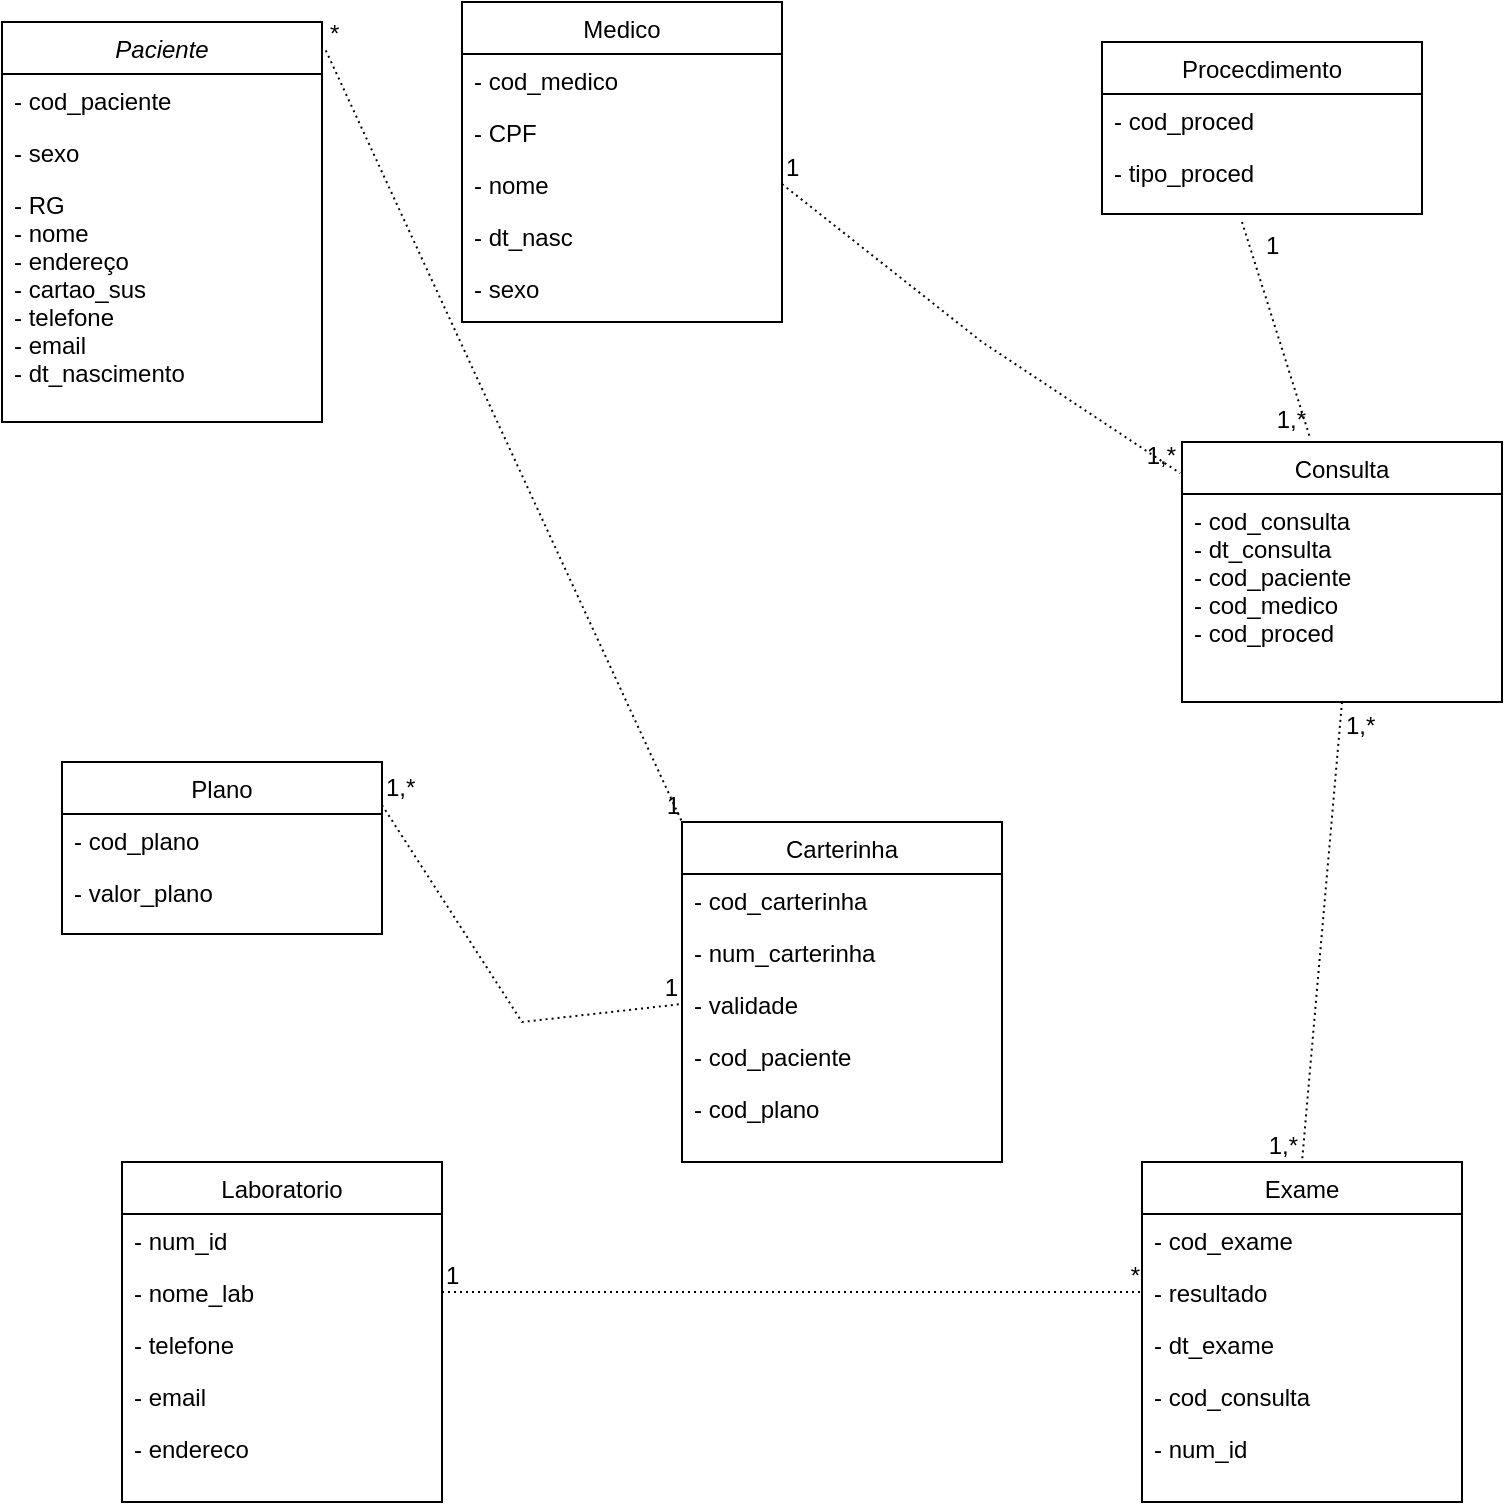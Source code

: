 <mxfile version="21.8.1" type="google">
  <diagram id="C5RBs43oDa-KdzZeNtuy" name="Page-1">
    <mxGraphModel grid="1" page="1" gridSize="10" guides="1" tooltips="1" connect="1" arrows="1" fold="1" pageScale="1" pageWidth="827" pageHeight="1169" math="0" shadow="0">
      <root>
        <mxCell id="WIyWlLk6GJQsqaUBKTNV-0" />
        <mxCell id="WIyWlLk6GJQsqaUBKTNV-1" parent="WIyWlLk6GJQsqaUBKTNV-0" />
        <mxCell id="zkfFHV4jXpPFQw0GAbJ--0" value="Paciente" style="swimlane;fontStyle=2;align=center;verticalAlign=top;childLayout=stackLayout;horizontal=1;startSize=26;horizontalStack=0;resizeParent=1;resizeLast=0;collapsible=1;marginBottom=0;rounded=0;shadow=0;strokeWidth=1;" vertex="1" parent="WIyWlLk6GJQsqaUBKTNV-1">
          <mxGeometry x="10" y="30" width="160" height="200" as="geometry">
            <mxRectangle x="40" y="40" width="160" height="26" as="alternateBounds" />
          </mxGeometry>
        </mxCell>
        <mxCell id="zkfFHV4jXpPFQw0GAbJ--1" value="- cod_paciente" style="text;align=left;verticalAlign=top;spacingLeft=4;spacingRight=4;overflow=hidden;rotatable=0;points=[[0,0.5],[1,0.5]];portConstraint=eastwest;" vertex="1" parent="zkfFHV4jXpPFQw0GAbJ--0">
          <mxGeometry y="26" width="160" height="26" as="geometry" />
        </mxCell>
        <mxCell id="zkfFHV4jXpPFQw0GAbJ--2" value="- sexo" style="text;align=left;verticalAlign=top;spacingLeft=4;spacingRight=4;overflow=hidden;rotatable=0;points=[[0,0.5],[1,0.5]];portConstraint=eastwest;rounded=0;shadow=0;html=0;" vertex="1" parent="zkfFHV4jXpPFQw0GAbJ--0">
          <mxGeometry y="52" width="160" height="26" as="geometry" />
        </mxCell>
        <mxCell id="zkfFHV4jXpPFQw0GAbJ--3" value="- RG&#xa;- nome&#xa;- endereço&#xa;- cartao_sus&#xa;- telefone&#xa;- email&#xa;- dt_nascimento" style="text;align=left;verticalAlign=top;spacingLeft=4;spacingRight=4;overflow=hidden;rotatable=0;points=[[0,0.5],[1,0.5]];portConstraint=eastwest;rounded=0;shadow=0;html=0;" vertex="1" parent="zkfFHV4jXpPFQw0GAbJ--0">
          <mxGeometry y="78" width="160" height="122" as="geometry" />
        </mxCell>
        <mxCell id="zkfFHV4jXpPFQw0GAbJ--6" value="Procecdimento" style="swimlane;fontStyle=0;align=center;verticalAlign=top;childLayout=stackLayout;horizontal=1;startSize=26;horizontalStack=0;resizeParent=1;resizeLast=0;collapsible=1;marginBottom=0;rounded=0;shadow=0;strokeWidth=1;" vertex="1" parent="WIyWlLk6GJQsqaUBKTNV-1">
          <mxGeometry x="560" y="40" width="160" height="86" as="geometry">
            <mxRectangle x="130" y="380" width="160" height="26" as="alternateBounds" />
          </mxGeometry>
        </mxCell>
        <mxCell id="zkfFHV4jXpPFQw0GAbJ--7" value="- cod_proced" style="text;align=left;verticalAlign=top;spacingLeft=4;spacingRight=4;overflow=hidden;rotatable=0;points=[[0,0.5],[1,0.5]];portConstraint=eastwest;" vertex="1" parent="zkfFHV4jXpPFQw0GAbJ--6">
          <mxGeometry y="26" width="160" height="26" as="geometry" />
        </mxCell>
        <mxCell id="zkfFHV4jXpPFQw0GAbJ--8" value="- tipo_proced" style="text;align=left;verticalAlign=top;spacingLeft=4;spacingRight=4;overflow=hidden;rotatable=0;points=[[0,0.5],[1,0.5]];portConstraint=eastwest;rounded=0;shadow=0;html=0;" vertex="1" parent="zkfFHV4jXpPFQw0GAbJ--6">
          <mxGeometry y="52" width="160" height="26" as="geometry" />
        </mxCell>
        <mxCell id="zkfFHV4jXpPFQw0GAbJ--13" value="Consulta" style="swimlane;fontStyle=0;align=center;verticalAlign=top;childLayout=stackLayout;horizontal=1;startSize=26;horizontalStack=0;resizeParent=1;resizeLast=0;collapsible=1;marginBottom=0;rounded=0;shadow=0;strokeWidth=1;" vertex="1" parent="WIyWlLk6GJQsqaUBKTNV-1">
          <mxGeometry x="600" y="240" width="160" height="130" as="geometry">
            <mxRectangle x="340" y="380" width="170" height="26" as="alternateBounds" />
          </mxGeometry>
        </mxCell>
        <mxCell id="zkfFHV4jXpPFQw0GAbJ--14" value="- cod_consulta&#xa;- dt_consulta&#xa;- cod_paciente&#xa;- cod_medico&#xa;- cod_proced" style="text;align=left;verticalAlign=top;spacingLeft=4;spacingRight=4;overflow=hidden;rotatable=0;points=[[0,0.5],[1,0.5]];portConstraint=eastwest;" vertex="1" parent="zkfFHV4jXpPFQw0GAbJ--13">
          <mxGeometry y="26" width="160" height="94" as="geometry" />
        </mxCell>
        <mxCell id="zkfFHV4jXpPFQw0GAbJ--17" value="Medico" style="swimlane;fontStyle=0;align=center;verticalAlign=top;childLayout=stackLayout;horizontal=1;startSize=26;horizontalStack=0;resizeParent=1;resizeLast=0;collapsible=1;marginBottom=0;rounded=0;shadow=0;strokeWidth=1;" vertex="1" parent="WIyWlLk6GJQsqaUBKTNV-1">
          <mxGeometry x="240" y="20" width="160" height="160" as="geometry">
            <mxRectangle x="550" y="140" width="160" height="26" as="alternateBounds" />
          </mxGeometry>
        </mxCell>
        <mxCell id="zkfFHV4jXpPFQw0GAbJ--18" value="- cod_medico" style="text;align=left;verticalAlign=top;spacingLeft=4;spacingRight=4;overflow=hidden;rotatable=0;points=[[0,0.5],[1,0.5]];portConstraint=eastwest;" vertex="1" parent="zkfFHV4jXpPFQw0GAbJ--17">
          <mxGeometry y="26" width="160" height="26" as="geometry" />
        </mxCell>
        <mxCell id="zkfFHV4jXpPFQw0GAbJ--19" value="- CPF" style="text;align=left;verticalAlign=top;spacingLeft=4;spacingRight=4;overflow=hidden;rotatable=0;points=[[0,0.5],[1,0.5]];portConstraint=eastwest;rounded=0;shadow=0;html=0;" vertex="1" parent="zkfFHV4jXpPFQw0GAbJ--17">
          <mxGeometry y="52" width="160" height="26" as="geometry" />
        </mxCell>
        <mxCell id="zkfFHV4jXpPFQw0GAbJ--20" value="- nome" style="text;align=left;verticalAlign=top;spacingLeft=4;spacingRight=4;overflow=hidden;rotatable=0;points=[[0,0.5],[1,0.5]];portConstraint=eastwest;rounded=0;shadow=0;html=0;" vertex="1" parent="zkfFHV4jXpPFQw0GAbJ--17">
          <mxGeometry y="78" width="160" height="26" as="geometry" />
        </mxCell>
        <mxCell id="zkfFHV4jXpPFQw0GAbJ--21" value="- dt_nasc" style="text;align=left;verticalAlign=top;spacingLeft=4;spacingRight=4;overflow=hidden;rotatable=0;points=[[0,0.5],[1,0.5]];portConstraint=eastwest;rounded=0;shadow=0;html=0;" vertex="1" parent="zkfFHV4jXpPFQw0GAbJ--17">
          <mxGeometry y="104" width="160" height="26" as="geometry" />
        </mxCell>
        <mxCell id="zkfFHV4jXpPFQw0GAbJ--22" value="- sexo" style="text;align=left;verticalAlign=top;spacingLeft=4;spacingRight=4;overflow=hidden;rotatable=0;points=[[0,0.5],[1,0.5]];portConstraint=eastwest;rounded=0;shadow=0;html=0;" vertex="1" parent="zkfFHV4jXpPFQw0GAbJ--17">
          <mxGeometry y="130" width="160" height="26" as="geometry" />
        </mxCell>
        <mxCell id="T-TQEWgSD_yzs4r23gm--0" value="Plano" style="swimlane;fontStyle=0;align=center;verticalAlign=top;childLayout=stackLayout;horizontal=1;startSize=26;horizontalStack=0;resizeParent=1;resizeLast=0;collapsible=1;marginBottom=0;rounded=0;shadow=0;strokeWidth=1;" vertex="1" parent="WIyWlLk6GJQsqaUBKTNV-1">
          <mxGeometry x="40" y="400" width="160" height="86" as="geometry">
            <mxRectangle x="130" y="380" width="160" height="26" as="alternateBounds" />
          </mxGeometry>
        </mxCell>
        <mxCell id="T-TQEWgSD_yzs4r23gm--1" value="- cod_plano" style="text;align=left;verticalAlign=top;spacingLeft=4;spacingRight=4;overflow=hidden;rotatable=0;points=[[0,0.5],[1,0.5]];portConstraint=eastwest;" vertex="1" parent="T-TQEWgSD_yzs4r23gm--0">
          <mxGeometry y="26" width="160" height="26" as="geometry" />
        </mxCell>
        <mxCell id="T-TQEWgSD_yzs4r23gm--2" value="- valor_plano" style="text;align=left;verticalAlign=top;spacingLeft=4;spacingRight=4;overflow=hidden;rotatable=0;points=[[0,0.5],[1,0.5]];portConstraint=eastwest;rounded=0;shadow=0;html=0;" vertex="1" parent="T-TQEWgSD_yzs4r23gm--0">
          <mxGeometry y="52" width="160" height="26" as="geometry" />
        </mxCell>
        <mxCell id="T-TQEWgSD_yzs4r23gm--3" value="Carterinha" style="swimlane;fontStyle=0;align=center;verticalAlign=top;childLayout=stackLayout;horizontal=1;startSize=26;horizontalStack=0;resizeParent=1;resizeLast=0;collapsible=1;marginBottom=0;rounded=0;shadow=0;strokeWidth=1;" vertex="1" parent="WIyWlLk6GJQsqaUBKTNV-1">
          <mxGeometry x="350" y="430" width="160" height="170" as="geometry">
            <mxRectangle x="130" y="380" width="160" height="26" as="alternateBounds" />
          </mxGeometry>
        </mxCell>
        <mxCell id="T-TQEWgSD_yzs4r23gm--4" value="- cod_carterinha" style="text;align=left;verticalAlign=top;spacingLeft=4;spacingRight=4;overflow=hidden;rotatable=0;points=[[0,0.5],[1,0.5]];portConstraint=eastwest;" vertex="1" parent="T-TQEWgSD_yzs4r23gm--3">
          <mxGeometry y="26" width="160" height="26" as="geometry" />
        </mxCell>
        <mxCell id="T-TQEWgSD_yzs4r23gm--5" value="- num_carterinha" style="text;align=left;verticalAlign=top;spacingLeft=4;spacingRight=4;overflow=hidden;rotatable=0;points=[[0,0.5],[1,0.5]];portConstraint=eastwest;rounded=0;shadow=0;html=0;" vertex="1" parent="T-TQEWgSD_yzs4r23gm--3">
          <mxGeometry y="52" width="160" height="26" as="geometry" />
        </mxCell>
        <mxCell id="T-TQEWgSD_yzs4r23gm--7" value="- validade" style="text;align=left;verticalAlign=top;spacingLeft=4;spacingRight=4;overflow=hidden;rotatable=0;points=[[0,0.5],[1,0.5]];portConstraint=eastwest;" vertex="1" parent="T-TQEWgSD_yzs4r23gm--3">
          <mxGeometry y="78" width="160" height="26" as="geometry" />
        </mxCell>
        <mxCell id="T-TQEWgSD_yzs4r23gm--8" value="- cod_paciente" style="text;align=left;verticalAlign=top;spacingLeft=4;spacingRight=4;overflow=hidden;rotatable=0;points=[[0,0.5],[1,0.5]];portConstraint=eastwest;" vertex="1" parent="T-TQEWgSD_yzs4r23gm--3">
          <mxGeometry y="104" width="160" height="26" as="geometry" />
        </mxCell>
        <mxCell id="T-TQEWgSD_yzs4r23gm--9" value="- cod_plano" style="text;align=left;verticalAlign=top;spacingLeft=4;spacingRight=4;overflow=hidden;rotatable=0;points=[[0,0.5],[1,0.5]];portConstraint=eastwest;" vertex="1" parent="T-TQEWgSD_yzs4r23gm--3">
          <mxGeometry y="130" width="160" height="26" as="geometry" />
        </mxCell>
        <mxCell id="T-TQEWgSD_yzs4r23gm--10" value="Laboratorio" style="swimlane;fontStyle=0;align=center;verticalAlign=top;childLayout=stackLayout;horizontal=1;startSize=26;horizontalStack=0;resizeParent=1;resizeLast=0;collapsible=1;marginBottom=0;rounded=0;shadow=0;strokeWidth=1;" vertex="1" parent="WIyWlLk6GJQsqaUBKTNV-1">
          <mxGeometry x="70" y="600" width="160" height="170" as="geometry">
            <mxRectangle x="130" y="380" width="160" height="26" as="alternateBounds" />
          </mxGeometry>
        </mxCell>
        <mxCell id="T-TQEWgSD_yzs4r23gm--11" value="- num_id" style="text;align=left;verticalAlign=top;spacingLeft=4;spacingRight=4;overflow=hidden;rotatable=0;points=[[0,0.5],[1,0.5]];portConstraint=eastwest;" vertex="1" parent="T-TQEWgSD_yzs4r23gm--10">
          <mxGeometry y="26" width="160" height="26" as="geometry" />
        </mxCell>
        <mxCell id="T-TQEWgSD_yzs4r23gm--12" value="- nome_lab" style="text;align=left;verticalAlign=top;spacingLeft=4;spacingRight=4;overflow=hidden;rotatable=0;points=[[0,0.5],[1,0.5]];portConstraint=eastwest;rounded=0;shadow=0;html=0;" vertex="1" parent="T-TQEWgSD_yzs4r23gm--10">
          <mxGeometry y="52" width="160" height="26" as="geometry" />
        </mxCell>
        <mxCell id="T-TQEWgSD_yzs4r23gm--13" value="- telefone" style="text;align=left;verticalAlign=top;spacingLeft=4;spacingRight=4;overflow=hidden;rotatable=0;points=[[0,0.5],[1,0.5]];portConstraint=eastwest;" vertex="1" parent="T-TQEWgSD_yzs4r23gm--10">
          <mxGeometry y="78" width="160" height="26" as="geometry" />
        </mxCell>
        <mxCell id="T-TQEWgSD_yzs4r23gm--14" value="- email" style="text;align=left;verticalAlign=top;spacingLeft=4;spacingRight=4;overflow=hidden;rotatable=0;points=[[0,0.5],[1,0.5]];portConstraint=eastwest;" vertex="1" parent="T-TQEWgSD_yzs4r23gm--10">
          <mxGeometry y="104" width="160" height="26" as="geometry" />
        </mxCell>
        <mxCell id="T-TQEWgSD_yzs4r23gm--15" value="- endereco" style="text;align=left;verticalAlign=top;spacingLeft=4;spacingRight=4;overflow=hidden;rotatable=0;points=[[0,0.5],[1,0.5]];portConstraint=eastwest;" vertex="1" parent="T-TQEWgSD_yzs4r23gm--10">
          <mxGeometry y="130" width="160" height="26" as="geometry" />
        </mxCell>
        <mxCell id="T-TQEWgSD_yzs4r23gm--16" value="Exame" style="swimlane;fontStyle=0;align=center;verticalAlign=top;childLayout=stackLayout;horizontal=1;startSize=26;horizontalStack=0;resizeParent=1;resizeLast=0;collapsible=1;marginBottom=0;rounded=0;shadow=0;strokeWidth=1;" vertex="1" parent="WIyWlLk6GJQsqaUBKTNV-1">
          <mxGeometry x="580" y="600" width="160" height="170" as="geometry">
            <mxRectangle x="130" y="380" width="160" height="26" as="alternateBounds" />
          </mxGeometry>
        </mxCell>
        <mxCell id="T-TQEWgSD_yzs4r23gm--17" value="- cod_exame" style="text;align=left;verticalAlign=top;spacingLeft=4;spacingRight=4;overflow=hidden;rotatable=0;points=[[0,0.5],[1,0.5]];portConstraint=eastwest;" vertex="1" parent="T-TQEWgSD_yzs4r23gm--16">
          <mxGeometry y="26" width="160" height="26" as="geometry" />
        </mxCell>
        <mxCell id="T-TQEWgSD_yzs4r23gm--18" value="- resultado" style="text;align=left;verticalAlign=top;spacingLeft=4;spacingRight=4;overflow=hidden;rotatable=0;points=[[0,0.5],[1,0.5]];portConstraint=eastwest;rounded=0;shadow=0;html=0;" vertex="1" parent="T-TQEWgSD_yzs4r23gm--16">
          <mxGeometry y="52" width="160" height="26" as="geometry" />
        </mxCell>
        <mxCell id="T-TQEWgSD_yzs4r23gm--19" value="- dt_exame" style="text;align=left;verticalAlign=top;spacingLeft=4;spacingRight=4;overflow=hidden;rotatable=0;points=[[0,0.5],[1,0.5]];portConstraint=eastwest;" vertex="1" parent="T-TQEWgSD_yzs4r23gm--16">
          <mxGeometry y="78" width="160" height="26" as="geometry" />
        </mxCell>
        <mxCell id="T-TQEWgSD_yzs4r23gm--20" value="- cod_consulta" style="text;align=left;verticalAlign=top;spacingLeft=4;spacingRight=4;overflow=hidden;rotatable=0;points=[[0,0.5],[1,0.5]];portConstraint=eastwest;" vertex="1" parent="T-TQEWgSD_yzs4r23gm--16">
          <mxGeometry y="104" width="160" height="26" as="geometry" />
        </mxCell>
        <mxCell id="T-TQEWgSD_yzs4r23gm--21" value="- num_id" style="text;align=left;verticalAlign=top;spacingLeft=4;spacingRight=4;overflow=hidden;rotatable=0;points=[[0,0.5],[1,0.5]];portConstraint=eastwest;" vertex="1" parent="T-TQEWgSD_yzs4r23gm--16">
          <mxGeometry y="130" width="160" height="26" as="geometry" />
        </mxCell>
        <mxCell id="T-TQEWgSD_yzs4r23gm--31" value="" style="endArrow=none;html=1;rounded=0;dashed=1;dashPattern=1 2;exitX=1.012;exitY=0.071;exitDx=0;exitDy=0;exitPerimeter=0;entryX=0;entryY=0;entryDx=0;entryDy=0;" edge="1" parent="WIyWlLk6GJQsqaUBKTNV-1" source="zkfFHV4jXpPFQw0GAbJ--0" target="T-TQEWgSD_yzs4r23gm--3">
          <mxGeometry relative="1" as="geometry">
            <mxPoint x="250" y="160" as="sourcePoint" />
            <mxPoint x="410" y="160" as="targetPoint" />
            <Array as="points" />
          </mxGeometry>
        </mxCell>
        <mxCell id="T-TQEWgSD_yzs4r23gm--32" value="*" style="resizable=0;html=1;whiteSpace=wrap;align=left;verticalAlign=bottom;" connectable="0" vertex="1" parent="T-TQEWgSD_yzs4r23gm--31">
          <mxGeometry x="-1" relative="1" as="geometry" />
        </mxCell>
        <mxCell id="T-TQEWgSD_yzs4r23gm--33" value="1" style="resizable=0;html=1;whiteSpace=wrap;align=right;verticalAlign=bottom;" connectable="0" vertex="1" parent="T-TQEWgSD_yzs4r23gm--31">
          <mxGeometry x="1" relative="1" as="geometry" />
        </mxCell>
        <mxCell id="T-TQEWgSD_yzs4r23gm--34" value="" style="endArrow=none;html=1;rounded=0;dashed=1;dashPattern=1 2;entryX=0;entryY=0.5;entryDx=0;entryDy=0;exitX=1;exitY=0.25;exitDx=0;exitDy=0;" edge="1" parent="WIyWlLk6GJQsqaUBKTNV-1" source="T-TQEWgSD_yzs4r23gm--0" target="T-TQEWgSD_yzs4r23gm--7">
          <mxGeometry relative="1" as="geometry">
            <mxPoint x="250" y="630" as="sourcePoint" />
            <mxPoint x="410" y="630" as="targetPoint" />
            <Array as="points">
              <mxPoint x="270" y="530" />
            </Array>
          </mxGeometry>
        </mxCell>
        <mxCell id="T-TQEWgSD_yzs4r23gm--35" value="1,*" style="resizable=0;html=1;whiteSpace=wrap;align=left;verticalAlign=bottom;" connectable="0" vertex="1" parent="T-TQEWgSD_yzs4r23gm--34">
          <mxGeometry x="-1" relative="1" as="geometry" />
        </mxCell>
        <mxCell id="T-TQEWgSD_yzs4r23gm--36" value="1" style="resizable=0;html=1;whiteSpace=wrap;align=right;verticalAlign=bottom;" connectable="0" vertex="1" parent="T-TQEWgSD_yzs4r23gm--34">
          <mxGeometry x="1" relative="1" as="geometry" />
        </mxCell>
        <mxCell id="T-TQEWgSD_yzs4r23gm--37" value="" style="endArrow=none;html=1;rounded=0;dashed=1;dashPattern=1 2;exitX=1;exitY=0.5;exitDx=0;exitDy=0;entryX=0;entryY=0.5;entryDx=0;entryDy=0;" edge="1" parent="WIyWlLk6GJQsqaUBKTNV-1" source="T-TQEWgSD_yzs4r23gm--12" target="T-TQEWgSD_yzs4r23gm--18">
          <mxGeometry relative="1" as="geometry">
            <mxPoint x="250" y="630" as="sourcePoint" />
            <mxPoint x="410" y="630" as="targetPoint" />
          </mxGeometry>
        </mxCell>
        <mxCell id="T-TQEWgSD_yzs4r23gm--38" value="1" style="resizable=0;html=1;whiteSpace=wrap;align=left;verticalAlign=bottom;" connectable="0" vertex="1" parent="T-TQEWgSD_yzs4r23gm--37">
          <mxGeometry x="-1" relative="1" as="geometry" />
        </mxCell>
        <mxCell id="T-TQEWgSD_yzs4r23gm--39" value="*" style="resizable=0;html=1;whiteSpace=wrap;align=right;verticalAlign=bottom;" connectable="0" vertex="1" parent="T-TQEWgSD_yzs4r23gm--37">
          <mxGeometry x="1" relative="1" as="geometry" />
        </mxCell>
        <mxCell id="T-TQEWgSD_yzs4r23gm--40" value="" style="endArrow=none;html=1;rounded=0;dashed=1;dashPattern=1 2;entryX=0.5;entryY=0;entryDx=0;entryDy=0;exitX=0.5;exitY=1;exitDx=0;exitDy=0;" edge="1" parent="WIyWlLk6GJQsqaUBKTNV-1" source="zkfFHV4jXpPFQw0GAbJ--13" target="T-TQEWgSD_yzs4r23gm--16">
          <mxGeometry relative="1" as="geometry">
            <mxPoint x="250" y="270" as="sourcePoint" />
            <mxPoint x="410" y="270" as="targetPoint" />
          </mxGeometry>
        </mxCell>
        <mxCell id="T-TQEWgSD_yzs4r23gm--41" value="1,*" style="resizable=0;html=1;whiteSpace=wrap;align=left;verticalAlign=bottom;" connectable="0" vertex="1" parent="T-TQEWgSD_yzs4r23gm--40">
          <mxGeometry x="-1" relative="1" as="geometry">
            <mxPoint y="20" as="offset" />
          </mxGeometry>
        </mxCell>
        <mxCell id="T-TQEWgSD_yzs4r23gm--42" value="1,*" style="resizable=0;html=1;whiteSpace=wrap;align=right;verticalAlign=bottom;" connectable="0" vertex="1" parent="T-TQEWgSD_yzs4r23gm--40">
          <mxGeometry x="1" relative="1" as="geometry" />
        </mxCell>
        <mxCell id="T-TQEWgSD_yzs4r23gm--43" value="" style="endArrow=none;html=1;rounded=0;dashed=1;dashPattern=1 2;entryX=-0.006;entryY=0.12;entryDx=0;entryDy=0;entryPerimeter=0;exitX=1;exitY=0.5;exitDx=0;exitDy=0;" edge="1" parent="WIyWlLk6GJQsqaUBKTNV-1" source="zkfFHV4jXpPFQw0GAbJ--20" target="zkfFHV4jXpPFQw0GAbJ--13">
          <mxGeometry relative="1" as="geometry">
            <mxPoint x="250" y="160" as="sourcePoint" />
            <mxPoint x="410" y="160" as="targetPoint" />
            <Array as="points">
              <mxPoint x="500" y="190" />
            </Array>
          </mxGeometry>
        </mxCell>
        <mxCell id="T-TQEWgSD_yzs4r23gm--44" value="1" style="resizable=0;html=1;whiteSpace=wrap;align=left;verticalAlign=bottom;" connectable="0" vertex="1" parent="T-TQEWgSD_yzs4r23gm--43">
          <mxGeometry x="-1" relative="1" as="geometry" />
        </mxCell>
        <mxCell id="T-TQEWgSD_yzs4r23gm--45" value="1,*" style="resizable=0;html=1;whiteSpace=wrap;align=right;verticalAlign=bottom;" connectable="0" vertex="1" parent="T-TQEWgSD_yzs4r23gm--43">
          <mxGeometry x="1" relative="1" as="geometry" />
        </mxCell>
        <mxCell id="T-TQEWgSD_yzs4r23gm--46" value="" style="endArrow=none;html=1;rounded=0;dashed=1;dashPattern=1 2;entryX=0.4;entryY=-0.017;entryDx=0;entryDy=0;entryPerimeter=0;" edge="1" parent="WIyWlLk6GJQsqaUBKTNV-1" target="zkfFHV4jXpPFQw0GAbJ--13">
          <mxGeometry relative="1" as="geometry">
            <mxPoint x="630" y="130" as="sourcePoint" />
            <mxPoint x="410" y="160" as="targetPoint" />
          </mxGeometry>
        </mxCell>
        <mxCell id="T-TQEWgSD_yzs4r23gm--47" value="1" style="resizable=0;html=1;whiteSpace=wrap;align=left;verticalAlign=bottom;" connectable="0" vertex="1" parent="T-TQEWgSD_yzs4r23gm--46">
          <mxGeometry x="-1" relative="1" as="geometry">
            <mxPoint x="10" y="20" as="offset" />
          </mxGeometry>
        </mxCell>
        <mxCell id="T-TQEWgSD_yzs4r23gm--48" value="1,*" style="resizable=0;html=1;whiteSpace=wrap;align=right;verticalAlign=bottom;" connectable="0" vertex="1" parent="T-TQEWgSD_yzs4r23gm--46">
          <mxGeometry x="1" relative="1" as="geometry" />
        </mxCell>
      </root>
    </mxGraphModel>
  </diagram>
</mxfile>

